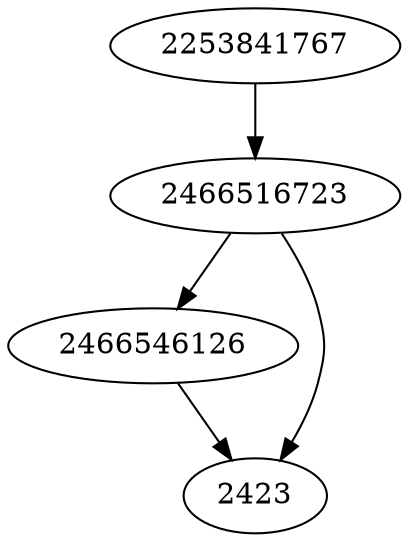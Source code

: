 strict digraph  {
2466516723;
2253841767;
2466546126;
2423;
2466516723 -> 2423;
2466516723 -> 2466546126;
2253841767 -> 2466516723;
2466546126 -> 2423;
}
